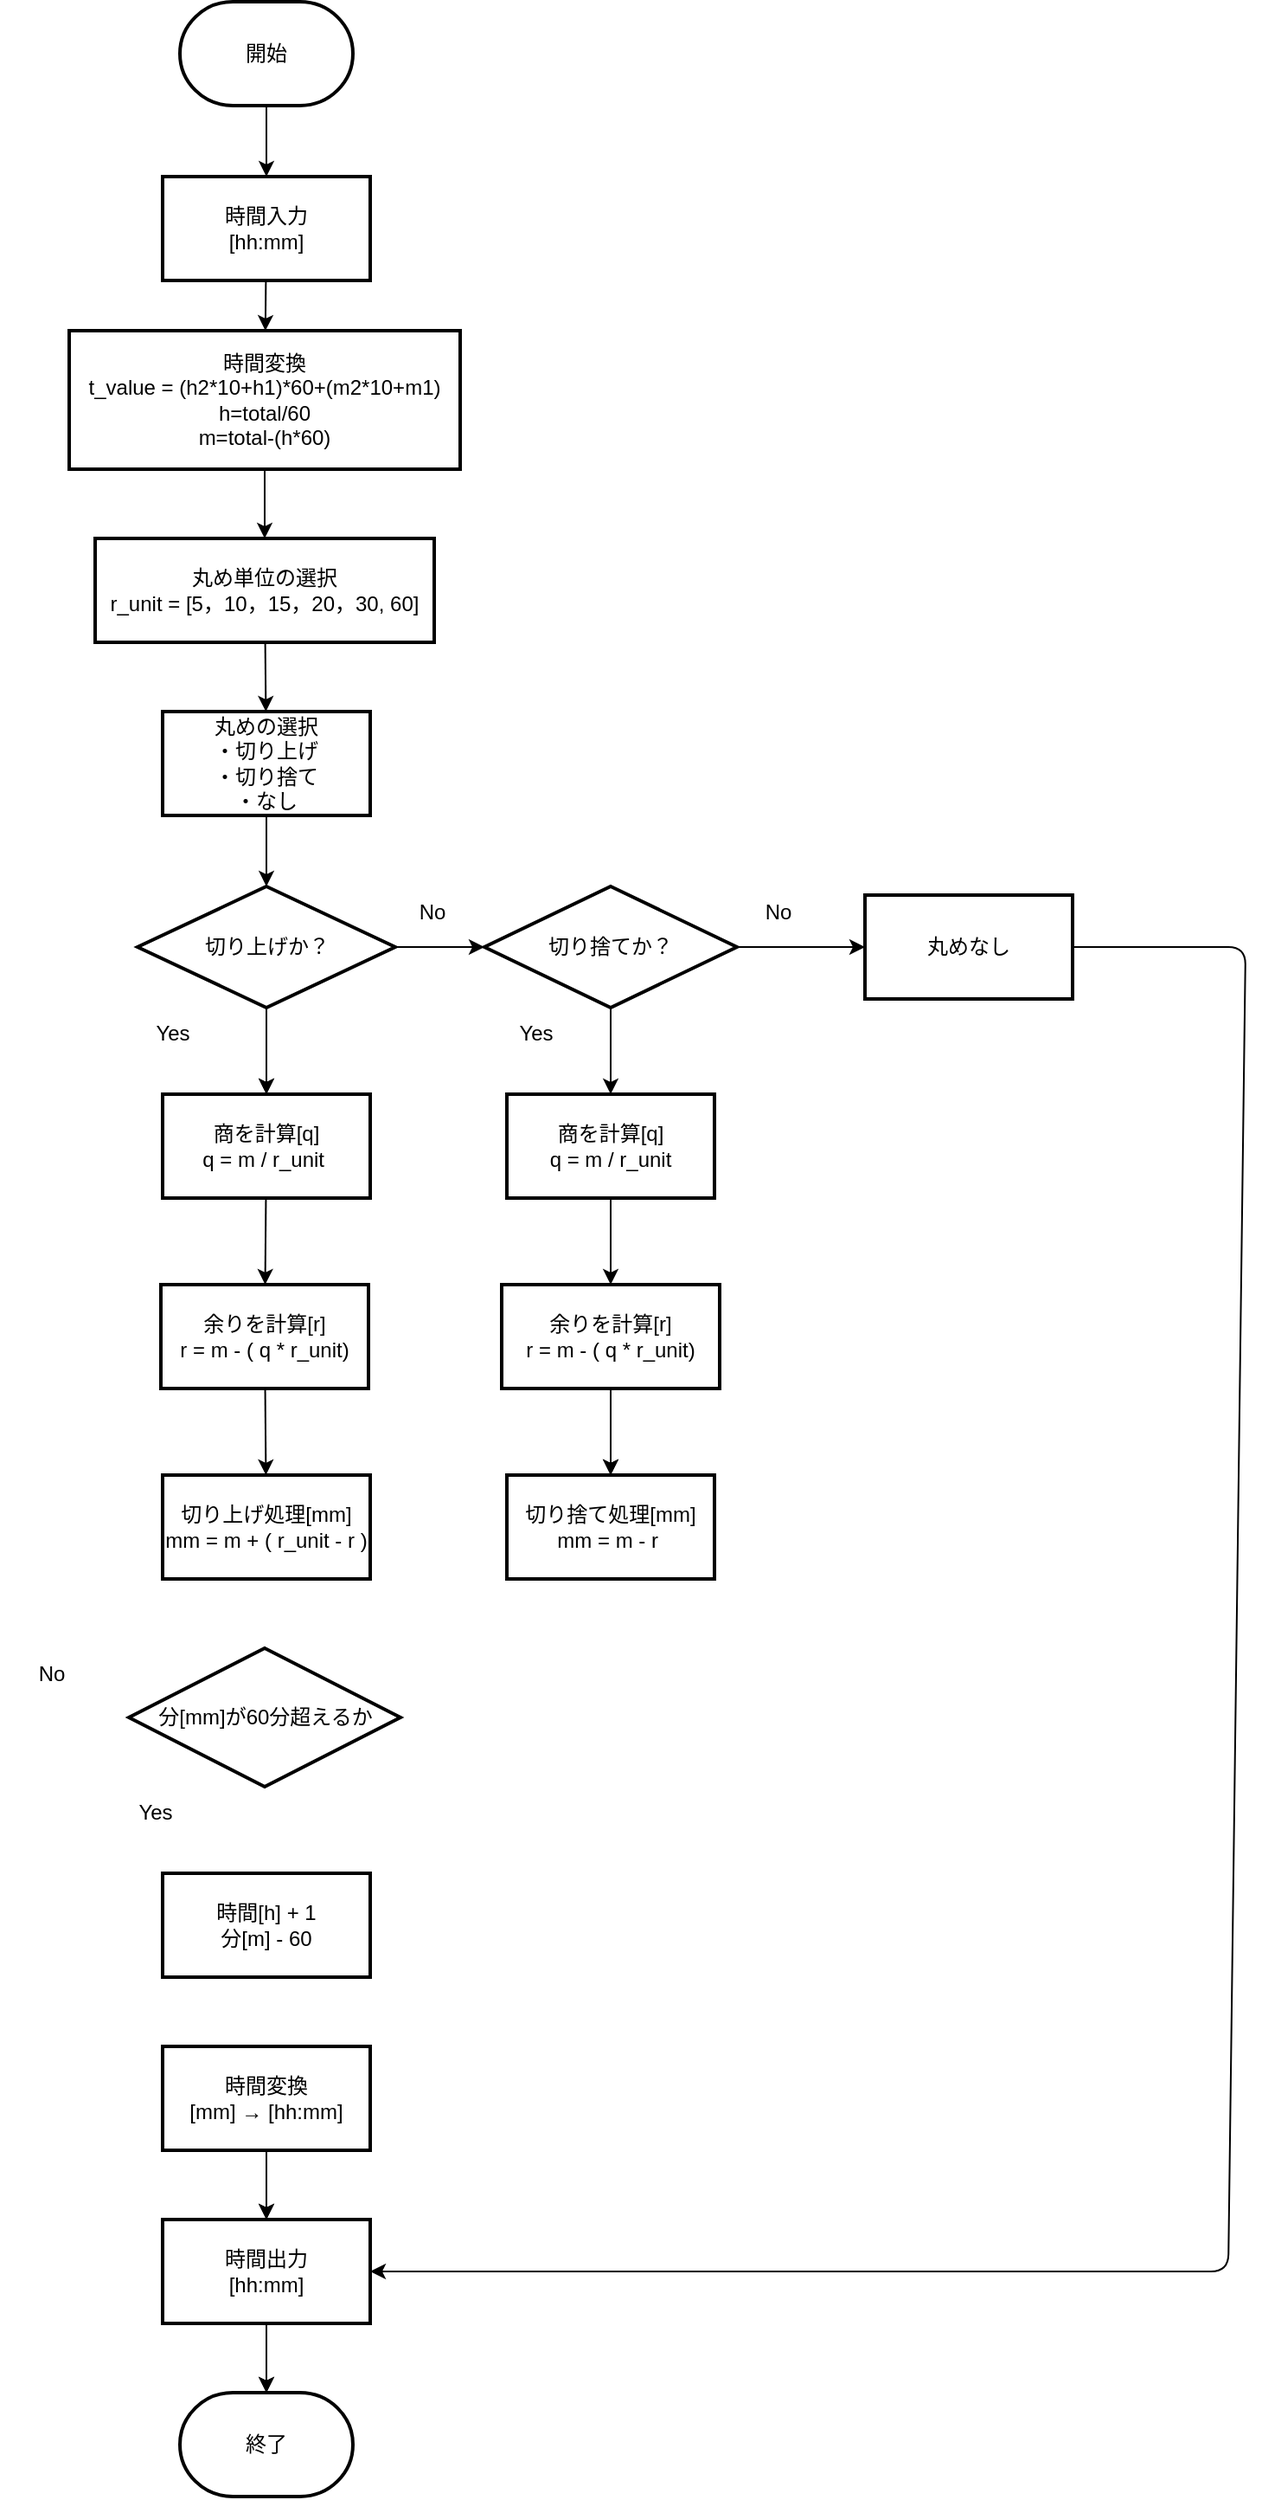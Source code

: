 <mxfile>
    <diagram id="ckOPknyWNpe-K8J8IH9X" name="ページ1">
        <mxGraphModel dx="941" dy="2834" grid="1" gridSize="10" guides="1" tooltips="1" connect="1" arrows="1" fold="1" page="1" pageScale="1" pageWidth="827" pageHeight="1169" math="0" shadow="0">
            <root>
                <mxCell id="0"/>
                <mxCell id="1" parent="0"/>
                <mxCell id="16" value="" style="edgeStyle=none;html=1;" parent="1" source="3" target="14" edge="1">
                    <mxGeometry relative="1" as="geometry"/>
                </mxCell>
                <mxCell id="3" value="開始" style="strokeWidth=2;html=1;shape=mxgraph.flowchart.terminator;whiteSpace=wrap;" parent="1" vertex="1">
                    <mxGeometry x="104" y="-1251" width="100" height="60" as="geometry"/>
                </mxCell>
                <mxCell id="4" value="終了" style="strokeWidth=2;html=1;shape=mxgraph.flowchart.terminator;whiteSpace=wrap;" parent="1" vertex="1">
                    <mxGeometry x="104" y="130" width="100" height="60" as="geometry"/>
                </mxCell>
                <mxCell id="106" value="" style="edgeStyle=none;html=1;fontFamily=Helvetica;fontSize=12;" edge="1" parent="1" source="14" target="33">
                    <mxGeometry relative="1" as="geometry"/>
                </mxCell>
                <mxCell id="14" value="時間入力&lt;br&gt;[hh:mm]" style="whiteSpace=wrap;html=1;strokeWidth=2;" parent="1" vertex="1">
                    <mxGeometry x="94" y="-1150" width="120" height="60" as="geometry"/>
                </mxCell>
                <mxCell id="89" value="" style="edgeStyle=none;html=1;" edge="1" parent="1" source="28" target="62">
                    <mxGeometry relative="1" as="geometry"/>
                </mxCell>
                <mxCell id="93" value="" style="edgeStyle=none;html=1;" edge="1" parent="1" source="28" target="43">
                    <mxGeometry relative="1" as="geometry"/>
                </mxCell>
                <mxCell id="111" value="" style="edgeStyle=none;html=1;fontFamily=Helvetica;fontSize=12;" edge="1" parent="1" source="28" target="43">
                    <mxGeometry relative="1" as="geometry"/>
                </mxCell>
                <mxCell id="28" value="切り上げか？" style="strokeWidth=2;html=1;shape=mxgraph.flowchart.decision;whiteSpace=wrap;" parent="1" vertex="1">
                    <mxGeometry x="79.5" y="-740" width="149" height="70" as="geometry"/>
                </mxCell>
                <mxCell id="107" value="" style="edgeStyle=none;html=1;fontFamily=Helvetica;fontSize=12;" edge="1" parent="1" source="33" target="36">
                    <mxGeometry relative="1" as="geometry"/>
                </mxCell>
                <mxCell id="33" value="時間変換&lt;br&gt;t_value = (h2*10+h1)*60+(m2*10+m1)&lt;br&gt;h=total/60&lt;br&gt;m=total-(h*60)" style="whiteSpace=wrap;html=1;strokeWidth=2;" parent="1" vertex="1">
                    <mxGeometry x="40" y="-1061" width="226" height="80" as="geometry"/>
                </mxCell>
                <mxCell id="108" value="" style="edgeStyle=none;html=1;fontFamily=Helvetica;fontSize=12;" edge="1" parent="1" source="36" target="98">
                    <mxGeometry relative="1" as="geometry"/>
                </mxCell>
                <mxCell id="36" value="丸め単位の選択&lt;br&gt;r_unit = [5，10，15，20，30, 60]" style="whiteSpace=wrap;html=1;strokeWidth=2;" parent="1" vertex="1">
                    <mxGeometry x="55" y="-941" width="196" height="60" as="geometry"/>
                </mxCell>
                <mxCell id="95" value="" style="edgeStyle=none;html=1;" edge="1" parent="1" source="38" target="39">
                    <mxGeometry relative="1" as="geometry"/>
                </mxCell>
                <mxCell id="121" value="" style="edgeStyle=none;html=1;fontFamily=Helvetica;fontSize=12;" edge="1" parent="1" source="38" target="39">
                    <mxGeometry relative="1" as="geometry"/>
                </mxCell>
                <mxCell id="38" value="時間変換&lt;br&gt;[mm] → [hh:mm]" style="whiteSpace=wrap;html=1;strokeWidth=2;" parent="1" vertex="1">
                    <mxGeometry x="94" y="-70" width="120" height="60" as="geometry"/>
                </mxCell>
                <mxCell id="96" value="" style="edgeStyle=none;html=1;" edge="1" parent="1" source="39" target="4">
                    <mxGeometry relative="1" as="geometry"/>
                </mxCell>
                <mxCell id="122" value="" style="edgeStyle=none;html=1;fontFamily=Helvetica;fontSize=12;" edge="1" parent="1" source="39" target="4">
                    <mxGeometry relative="1" as="geometry"/>
                </mxCell>
                <mxCell id="39" value="時間出力&lt;br&gt;[hh:mm]" style="whiteSpace=wrap;html=1;strokeWidth=2;" parent="1" vertex="1">
                    <mxGeometry x="94" y="30" width="120" height="60" as="geometry"/>
                </mxCell>
                <mxCell id="42" value="切り捨て処理[mm]&lt;br&gt;mm = m - r&amp;nbsp;" style="whiteSpace=wrap;html=1;strokeWidth=2;" parent="1" vertex="1">
                    <mxGeometry x="293" y="-400" width="120" height="60" as="geometry"/>
                </mxCell>
                <mxCell id="114" value="" style="edgeStyle=none;html=1;fontFamily=Helvetica;fontSize=12;" edge="1" parent="1" source="43" target="99">
                    <mxGeometry relative="1" as="geometry"/>
                </mxCell>
                <mxCell id="43" value="商を計算[q]&lt;br&gt;q = m / r_unit&amp;nbsp;" style="whiteSpace=wrap;html=1;strokeWidth=2;" parent="1" vertex="1">
                    <mxGeometry x="94" y="-620" width="120" height="60" as="geometry"/>
                </mxCell>
                <mxCell id="51" value="Yes" style="text;html=1;strokeColor=none;fillColor=none;align=center;verticalAlign=middle;whiteSpace=wrap;rounded=0;" parent="1" vertex="1">
                    <mxGeometry x="280" y="-670" width="60" height="30" as="geometry"/>
                </mxCell>
                <mxCell id="53" value="No" style="text;html=1;strokeColor=none;fillColor=none;align=center;verticalAlign=middle;whiteSpace=wrap;rounded=0;" parent="1" vertex="1">
                    <mxGeometry x="220" y="-740" width="60" height="30" as="geometry"/>
                </mxCell>
                <mxCell id="54" value="No" style="text;html=1;strokeColor=none;fillColor=none;align=center;verticalAlign=middle;whiteSpace=wrap;rounded=0;" parent="1" vertex="1">
                    <mxGeometry x="420" y="-740" width="60" height="30" as="geometry"/>
                </mxCell>
                <mxCell id="90" value="" style="edgeStyle=none;html=1;" edge="1" parent="1" source="62" target="79">
                    <mxGeometry relative="1" as="geometry"/>
                </mxCell>
                <mxCell id="92" value="" style="edgeStyle=none;html=1;startArrow=none;" edge="1" parent="1" source="103" target="42">
                    <mxGeometry relative="1" as="geometry"/>
                </mxCell>
                <mxCell id="112" value="" style="edgeStyle=none;html=1;fontFamily=Helvetica;fontSize=12;" edge="1" parent="1" source="62" target="102">
                    <mxGeometry relative="1" as="geometry"/>
                </mxCell>
                <mxCell id="62" value="切り捨てか？" style="strokeWidth=2;html=1;shape=mxgraph.flowchart.decision;whiteSpace=wrap;" parent="1" vertex="1">
                    <mxGeometry x="280" y="-740" width="146" height="70" as="geometry"/>
                </mxCell>
                <mxCell id="73" value="Yes" style="text;html=1;strokeColor=none;fillColor=none;align=center;verticalAlign=middle;whiteSpace=wrap;rounded=0;" parent="1" vertex="1">
                    <mxGeometry x="70" y="-670" width="60" height="30" as="geometry"/>
                </mxCell>
                <mxCell id="78" value="" style="edgeStyle=none;html=1;entryDx=0;entryDy=0;endArrow=none;" parent="1" edge="1">
                    <mxGeometry relative="1" as="geometry">
                        <mxPoint x="610" y="-380" as="targetPoint"/>
                        <mxPoint x="610" y="-380" as="sourcePoint"/>
                    </mxGeometry>
                </mxCell>
                <mxCell id="125" style="edgeStyle=none;html=1;exitX=1;exitY=0.5;exitDx=0;exitDy=0;entryX=1;entryY=0.5;entryDx=0;entryDy=0;" edge="1" parent="1" source="79" target="39">
                    <mxGeometry relative="1" as="geometry">
                        <mxPoint x="710" y="60.926" as="targetPoint"/>
                        <Array as="points">
                            <mxPoint x="720" y="-705"/>
                            <mxPoint x="710" y="60"/>
                        </Array>
                    </mxGeometry>
                </mxCell>
                <mxCell id="79" value="丸めなし" style="whiteSpace=wrap;html=1;strokeWidth=2;" parent="1" vertex="1">
                    <mxGeometry x="500" y="-735" width="120" height="60" as="geometry"/>
                </mxCell>
                <mxCell id="110" value="" style="edgeStyle=none;html=1;fontFamily=Helvetica;fontSize=12;" edge="1" parent="1" source="98" target="28">
                    <mxGeometry relative="1" as="geometry"/>
                </mxCell>
                <mxCell id="98" value="丸めの選択&lt;br&gt;・切り上げ&lt;br&gt;・切り捨て&lt;br&gt;・なし" style="whiteSpace=wrap;html=1;strokeWidth=2;" vertex="1" parent="1">
                    <mxGeometry x="94" y="-841" width="120" height="60" as="geometry"/>
                </mxCell>
                <mxCell id="115" value="" style="edgeStyle=none;html=1;fontFamily=Helvetica;fontSize=12;" edge="1" parent="1" source="99" target="101">
                    <mxGeometry relative="1" as="geometry"/>
                </mxCell>
                <mxCell id="99" value="余りを計算[r]&lt;br&gt;r = m - ( q * r_unit)" style="whiteSpace=wrap;html=1;strokeWidth=2;" vertex="1" parent="1">
                    <mxGeometry x="93" y="-510" width="120" height="60" as="geometry"/>
                </mxCell>
                <mxCell id="101" value="切り上げ処理[mm]&lt;br&gt;mm = m + ( r_unit - r )" style="whiteSpace=wrap;html=1;strokeWidth=2;" vertex="1" parent="1">
                    <mxGeometry x="94" y="-400" width="120" height="60" as="geometry"/>
                </mxCell>
                <mxCell id="113" value="" style="edgeStyle=none;html=1;fontFamily=Helvetica;fontSize=12;" edge="1" parent="1" source="102" target="103">
                    <mxGeometry relative="1" as="geometry"/>
                </mxCell>
                <mxCell id="102" value="商を計算[q]&lt;br&gt;q = m / r_unit" style="whiteSpace=wrap;html=1;strokeWidth=2;" vertex="1" parent="1">
                    <mxGeometry x="293" y="-620" width="120" height="60" as="geometry"/>
                </mxCell>
                <mxCell id="116" value="" style="edgeStyle=none;html=1;fontFamily=Helvetica;fontSize=12;" edge="1" parent="1" source="103" target="42">
                    <mxGeometry relative="1" as="geometry"/>
                </mxCell>
                <mxCell id="123" value="時間[h] + 1&lt;br&gt;分[m] - 60" style="whiteSpace=wrap;html=1;strokeWidth=2;" vertex="1" parent="1">
                    <mxGeometry x="94" y="-170" width="120" height="60" as="geometry"/>
                </mxCell>
                <mxCell id="124" value="分[mm]が60分超えるか" style="strokeWidth=2;html=1;shape=mxgraph.flowchart.decision;whiteSpace=wrap;" vertex="1" parent="1">
                    <mxGeometry x="74.5" y="-300" width="157" height="80" as="geometry"/>
                </mxCell>
                <mxCell id="128" value="Yes" style="text;html=1;strokeColor=none;fillColor=none;align=center;verticalAlign=middle;whiteSpace=wrap;rounded=0;" vertex="1" parent="1">
                    <mxGeometry x="60" y="-220" width="60" height="30" as="geometry"/>
                </mxCell>
                <mxCell id="129" value="No" style="text;html=1;strokeColor=none;fillColor=none;align=center;verticalAlign=middle;whiteSpace=wrap;rounded=0;" vertex="1" parent="1">
                    <mxGeometry y="-300" width="60" height="30" as="geometry"/>
                </mxCell>
                <mxCell id="103" value="余りを計算[r]&lt;br&gt;r = m - ( q * r_unit)" style="whiteSpace=wrap;html=1;strokeWidth=2;" vertex="1" parent="1">
                    <mxGeometry x="290" y="-510" width="126" height="60" as="geometry"/>
                </mxCell>
            </root>
        </mxGraphModel>
    </diagram>
</mxfile>